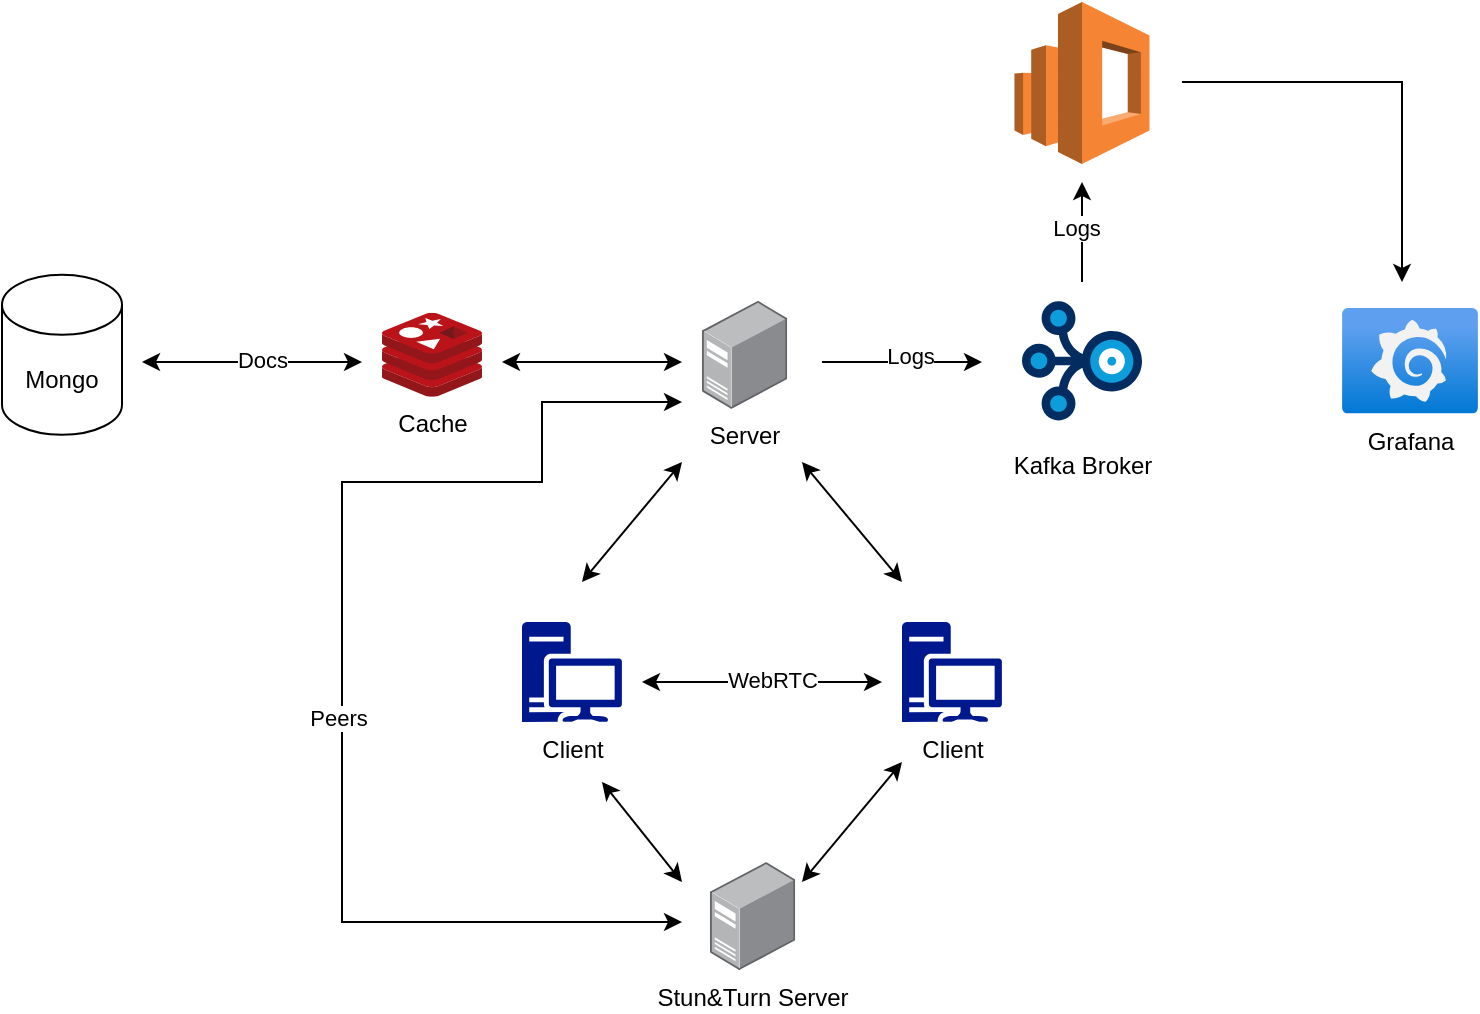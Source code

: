 <mxfile version="24.0.1" type="device">
  <diagram name="Page-1" id="TXlnCBehrJFKh9vIwfn4">
    <mxGraphModel dx="674" dy="419" grid="1" gridSize="10" guides="1" tooltips="1" connect="1" arrows="1" fold="1" page="1" pageScale="1" pageWidth="850" pageHeight="1100" math="0" shadow="0">
      <root>
        <mxCell id="0" />
        <mxCell id="1" parent="0" />
        <mxCell id="4G5VadghDUvsPtJAryMb-1" value="Client" style="sketch=0;aspect=fixed;pointerEvents=1;shadow=0;dashed=0;html=1;strokeColor=none;labelPosition=center;verticalLabelPosition=bottom;verticalAlign=top;align=center;fillColor=#00188D;shape=mxgraph.mscae.enterprise.workstation_client" vertex="1" parent="1">
          <mxGeometry x="310" y="510" width="50" height="50" as="geometry" />
        </mxCell>
        <mxCell id="4G5VadghDUvsPtJAryMb-2" value="Mongo" style="shape=cylinder3;whiteSpace=wrap;html=1;boundedLbl=1;backgroundOutline=1;size=15;" vertex="1" parent="1">
          <mxGeometry x="50" y="336.4" width="60" height="80" as="geometry" />
        </mxCell>
        <mxCell id="4G5VadghDUvsPtJAryMb-3" value="Cache" style="image;sketch=0;aspect=fixed;html=1;points=[];align=center;fontSize=12;image=img/lib/mscae/Cache_Redis_Product.svg;" vertex="1" parent="1">
          <mxGeometry x="240" y="355.4" width="50" height="42" as="geometry" />
        </mxCell>
        <mxCell id="4G5VadghDUvsPtJAryMb-4" value="Server" style="image;points=[];aspect=fixed;html=1;align=center;shadow=0;dashed=0;image=img/lib/allied_telesis/computer_and_terminals/Server_Desktop.svg;" vertex="1" parent="1">
          <mxGeometry x="400" y="349.4" width="42.6" height="54" as="geometry" />
        </mxCell>
        <mxCell id="4G5VadghDUvsPtJAryMb-5" value="Kafka Broker&lt;div&gt;&lt;br&gt;&lt;/div&gt;" style="verticalLabelPosition=bottom;aspect=fixed;html=1;shape=mxgraph.salesforce.stream;" vertex="1" parent="1">
          <mxGeometry x="560" y="349.4" width="60" height="60" as="geometry" />
        </mxCell>
        <mxCell id="4G5VadghDUvsPtJAryMb-6" value="Grafana" style="image;aspect=fixed;html=1;points=[];align=center;fontSize=12;image=img/lib/azure2/other/Grafana.svg;" vertex="1" parent="1">
          <mxGeometry x="720" y="353" width="68" height="52.8" as="geometry" />
        </mxCell>
        <mxCell id="4G5VadghDUvsPtJAryMb-8" value="Client" style="sketch=0;aspect=fixed;pointerEvents=1;shadow=0;dashed=0;html=1;strokeColor=none;labelPosition=center;verticalLabelPosition=bottom;verticalAlign=top;align=center;fillColor=#00188D;shape=mxgraph.mscae.enterprise.workstation_client" vertex="1" parent="1">
          <mxGeometry x="500" y="510" width="50" height="50" as="geometry" />
        </mxCell>
        <mxCell id="4G5VadghDUvsPtJAryMb-9" value="Stun&amp;amp;Turn Server" style="image;points=[];aspect=fixed;html=1;align=center;shadow=0;dashed=0;image=img/lib/allied_telesis/computer_and_terminals/Server_Desktop.svg;" vertex="1" parent="1">
          <mxGeometry x="404" y="630" width="42.6" height="54" as="geometry" />
        </mxCell>
        <mxCell id="4G5VadghDUvsPtJAryMb-10" value="" style="endArrow=classic;startArrow=classic;html=1;rounded=0;" edge="1" parent="1">
          <mxGeometry width="50" height="50" relative="1" as="geometry">
            <mxPoint x="370" y="540" as="sourcePoint" />
            <mxPoint x="490" y="540" as="targetPoint" />
          </mxGeometry>
        </mxCell>
        <mxCell id="4G5VadghDUvsPtJAryMb-11" value="WebRTC" style="edgeLabel;html=1;align=center;verticalAlign=middle;resizable=0;points=[];" vertex="1" connectable="0" parent="4G5VadghDUvsPtJAryMb-10">
          <mxGeometry x="0.087" y="1" relative="1" as="geometry">
            <mxPoint as="offset" />
          </mxGeometry>
        </mxCell>
        <mxCell id="4G5VadghDUvsPtJAryMb-12" value="" style="endArrow=classic;startArrow=classic;html=1;rounded=0;" edge="1" parent="1">
          <mxGeometry width="50" height="50" relative="1" as="geometry">
            <mxPoint x="390" y="640" as="sourcePoint" />
            <mxPoint x="350" y="590" as="targetPoint" />
          </mxGeometry>
        </mxCell>
        <mxCell id="4G5VadghDUvsPtJAryMb-13" value="" style="endArrow=classic;startArrow=classic;html=1;rounded=0;" edge="1" parent="1">
          <mxGeometry width="50" height="50" relative="1" as="geometry">
            <mxPoint x="450" y="640" as="sourcePoint" />
            <mxPoint x="500" y="580" as="targetPoint" />
          </mxGeometry>
        </mxCell>
        <mxCell id="4G5VadghDUvsPtJAryMb-16" value="" style="endArrow=classic;startArrow=classic;html=1;rounded=0;" edge="1" parent="1">
          <mxGeometry width="50" height="50" relative="1" as="geometry">
            <mxPoint x="390" y="660" as="sourcePoint" />
            <mxPoint x="390" y="400" as="targetPoint" />
            <Array as="points">
              <mxPoint x="220" y="660" />
              <mxPoint x="220" y="560" />
              <mxPoint x="220" y="440" />
              <mxPoint x="320" y="440" />
              <mxPoint x="320" y="400" />
            </Array>
          </mxGeometry>
        </mxCell>
        <mxCell id="4G5VadghDUvsPtJAryMb-17" value="Peers" style="edgeLabel;html=1;align=center;verticalAlign=middle;resizable=0;points=[];" vertex="1" connectable="0" parent="4G5VadghDUvsPtJAryMb-16">
          <mxGeometry x="-0.093" y="2" relative="1" as="geometry">
            <mxPoint as="offset" />
          </mxGeometry>
        </mxCell>
        <mxCell id="4G5VadghDUvsPtJAryMb-18" value="" style="endArrow=classic;startArrow=classic;html=1;rounded=0;" edge="1" parent="1">
          <mxGeometry width="50" height="50" relative="1" as="geometry">
            <mxPoint x="300" y="380" as="sourcePoint" />
            <mxPoint x="390" y="380" as="targetPoint" />
          </mxGeometry>
        </mxCell>
        <mxCell id="4G5VadghDUvsPtJAryMb-19" value="" style="endArrow=classic;startArrow=classic;html=1;rounded=0;" edge="1" parent="1">
          <mxGeometry width="50" height="50" relative="1" as="geometry">
            <mxPoint x="120" y="380" as="sourcePoint" />
            <mxPoint x="230" y="380" as="targetPoint" />
          </mxGeometry>
        </mxCell>
        <mxCell id="4G5VadghDUvsPtJAryMb-23" value="Docs" style="edgeLabel;html=1;align=center;verticalAlign=middle;resizable=0;points=[];" vertex="1" connectable="0" parent="4G5VadghDUvsPtJAryMb-19">
          <mxGeometry x="0.08" y="1" relative="1" as="geometry">
            <mxPoint as="offset" />
          </mxGeometry>
        </mxCell>
        <mxCell id="4G5VadghDUvsPtJAryMb-21" value="" style="endArrow=classic;html=1;rounded=0;" edge="1" parent="1">
          <mxGeometry width="50" height="50" relative="1" as="geometry">
            <mxPoint x="460" y="380" as="sourcePoint" />
            <mxPoint x="540" y="380" as="targetPoint" />
          </mxGeometry>
        </mxCell>
        <mxCell id="4G5VadghDUvsPtJAryMb-24" value="Logs" style="edgeLabel;html=1;align=center;verticalAlign=middle;resizable=0;points=[];" vertex="1" connectable="0" parent="4G5VadghDUvsPtJAryMb-21">
          <mxGeometry x="0.087" y="3" relative="1" as="geometry">
            <mxPoint as="offset" />
          </mxGeometry>
        </mxCell>
        <mxCell id="4G5VadghDUvsPtJAryMb-25" value="" style="outlineConnect=0;dashed=0;verticalLabelPosition=bottom;verticalAlign=top;align=center;html=1;shape=mxgraph.aws3.elasticsearch_service;fillColor=#F58534;gradientColor=none;" vertex="1" parent="1">
          <mxGeometry x="556.25" y="200" width="67.5" height="81" as="geometry" />
        </mxCell>
        <mxCell id="4G5VadghDUvsPtJAryMb-26" value="" style="endArrow=classic;html=1;rounded=0;" edge="1" parent="1">
          <mxGeometry width="50" height="50" relative="1" as="geometry">
            <mxPoint x="590" y="340" as="sourcePoint" />
            <mxPoint x="590" y="290" as="targetPoint" />
          </mxGeometry>
        </mxCell>
        <mxCell id="4G5VadghDUvsPtJAryMb-27" value="Logs" style="edgeLabel;html=1;align=center;verticalAlign=middle;resizable=0;points=[];" vertex="1" connectable="0" parent="4G5VadghDUvsPtJAryMb-26">
          <mxGeometry x="0.087" y="3" relative="1" as="geometry">
            <mxPoint as="offset" />
          </mxGeometry>
        </mxCell>
        <mxCell id="4G5VadghDUvsPtJAryMb-28" value="" style="endArrow=classic;html=1;rounded=0;" edge="1" parent="1">
          <mxGeometry width="50" height="50" relative="1" as="geometry">
            <mxPoint x="640" y="240" as="sourcePoint" />
            <mxPoint x="750" y="340" as="targetPoint" />
            <Array as="points">
              <mxPoint x="750" y="240" />
            </Array>
          </mxGeometry>
        </mxCell>
        <mxCell id="4G5VadghDUvsPtJAryMb-29" value="" style="endArrow=classic;startArrow=classic;html=1;rounded=0;" edge="1" parent="1">
          <mxGeometry width="50" height="50" relative="1" as="geometry">
            <mxPoint x="500" y="490" as="sourcePoint" />
            <mxPoint x="450" y="430" as="targetPoint" />
          </mxGeometry>
        </mxCell>
        <mxCell id="4G5VadghDUvsPtJAryMb-30" value="" style="endArrow=classic;startArrow=classic;html=1;rounded=0;" edge="1" parent="1">
          <mxGeometry width="50" height="50" relative="1" as="geometry">
            <mxPoint x="340" y="490" as="sourcePoint" />
            <mxPoint x="390" y="430" as="targetPoint" />
          </mxGeometry>
        </mxCell>
      </root>
    </mxGraphModel>
  </diagram>
</mxfile>
